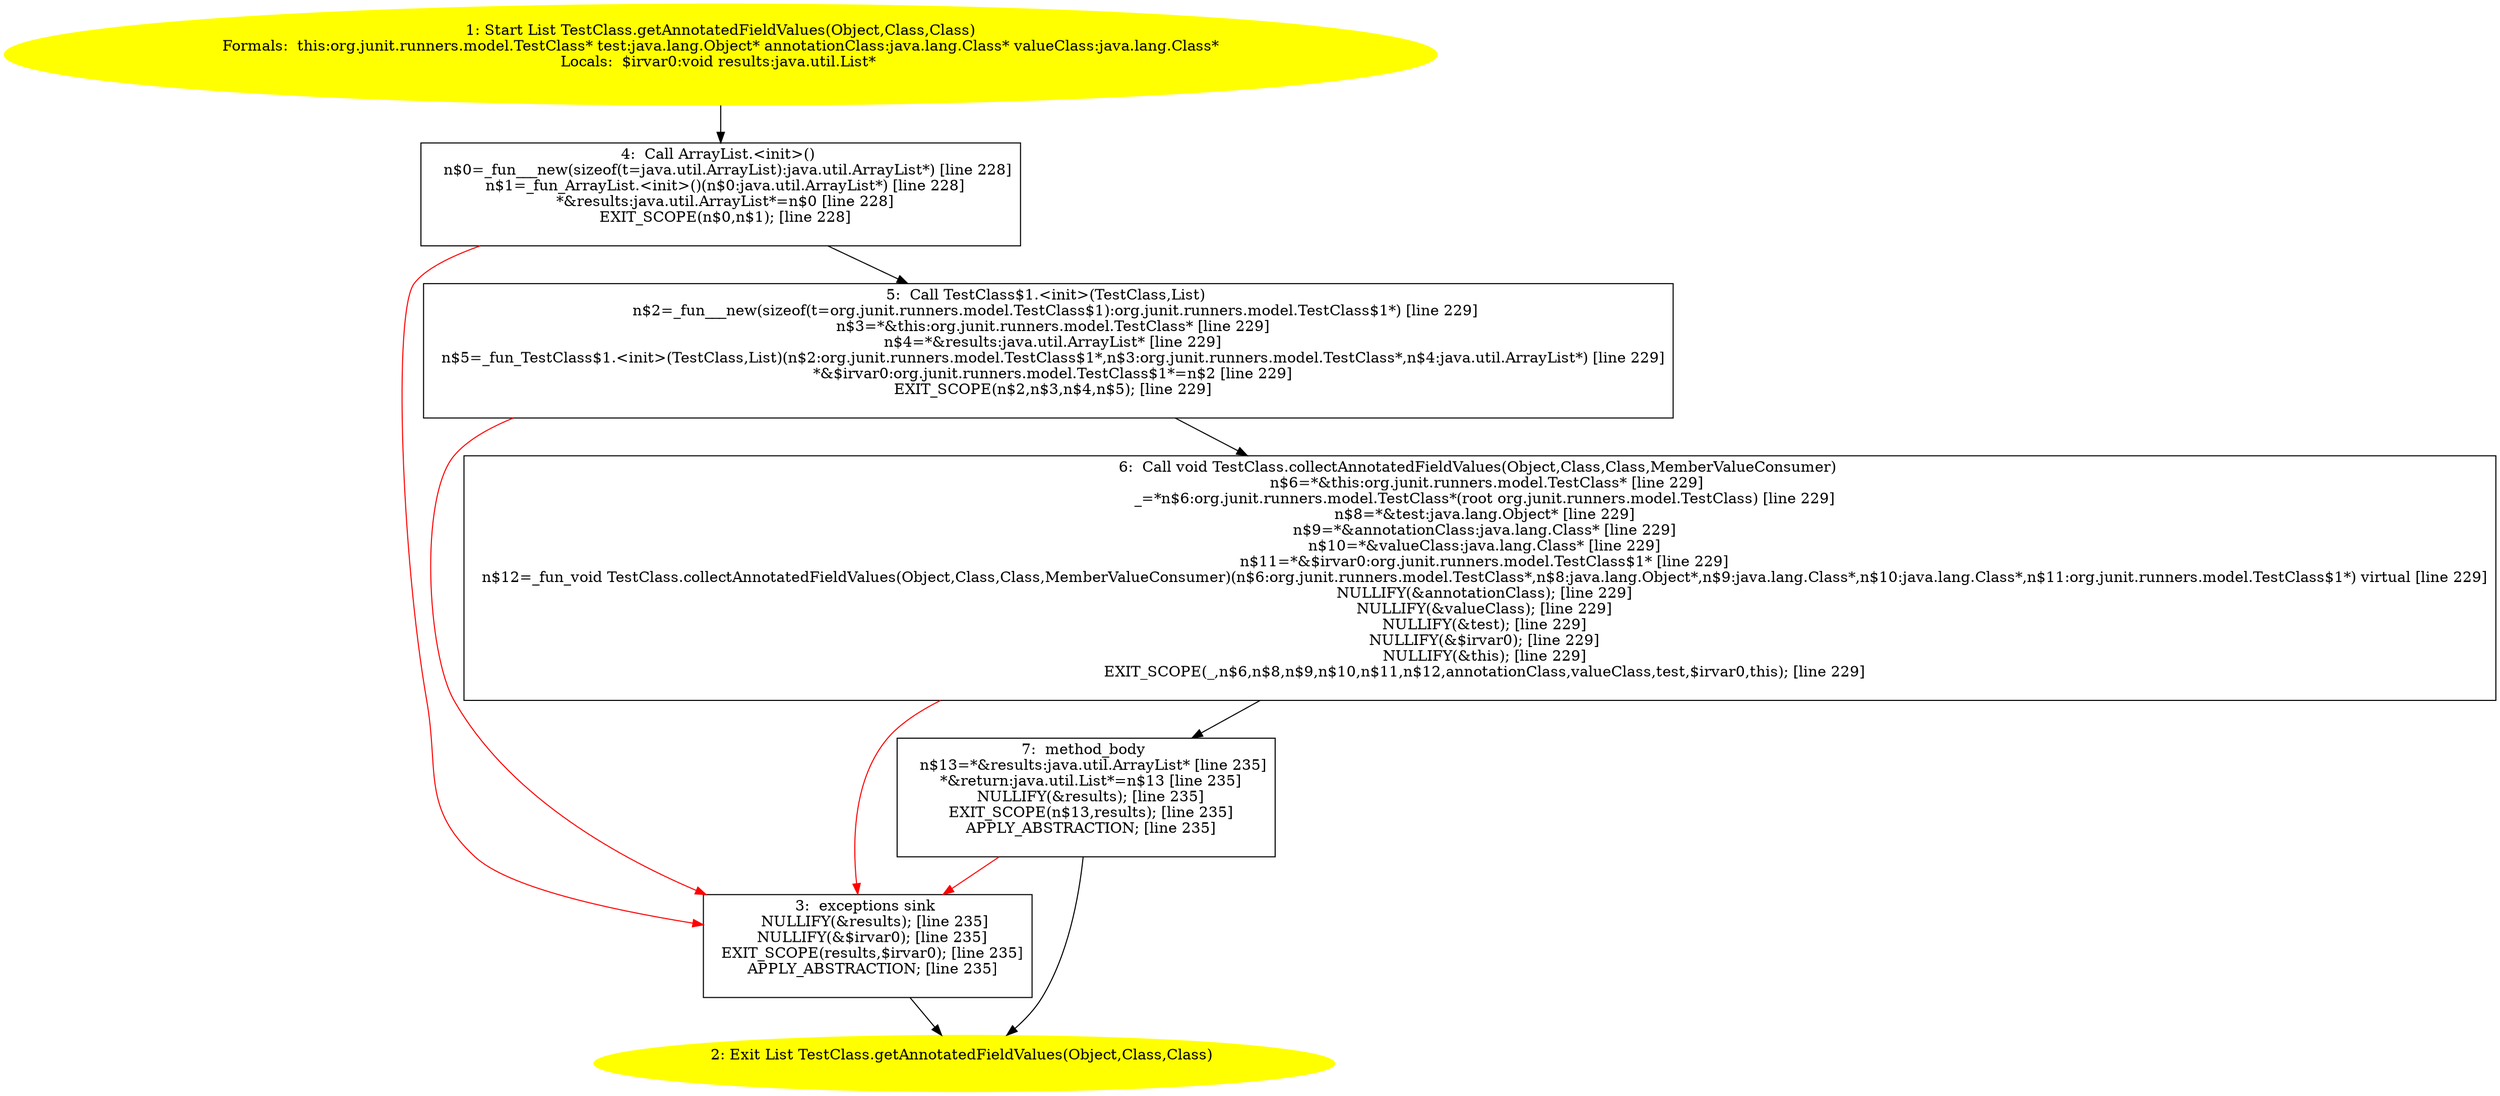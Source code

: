 /* @generated */
digraph cfg {
"org.junit.runners.model.TestClass.getAnnotatedFieldValues(java.lang.Object,java.lang.Class,java.lang.61af4cf2443830aac134560913e6052d_1" [label="1: Start List TestClass.getAnnotatedFieldValues(Object,Class,Class)\nFormals:  this:org.junit.runners.model.TestClass* test:java.lang.Object* annotationClass:java.lang.Class* valueClass:java.lang.Class*\nLocals:  $irvar0:void results:java.util.List* \n  " color=yellow style=filled]
	

	 "org.junit.runners.model.TestClass.getAnnotatedFieldValues(java.lang.Object,java.lang.Class,java.lang.61af4cf2443830aac134560913e6052d_1" -> "org.junit.runners.model.TestClass.getAnnotatedFieldValues(java.lang.Object,java.lang.Class,java.lang.61af4cf2443830aac134560913e6052d_4" ;
"org.junit.runners.model.TestClass.getAnnotatedFieldValues(java.lang.Object,java.lang.Class,java.lang.61af4cf2443830aac134560913e6052d_2" [label="2: Exit List TestClass.getAnnotatedFieldValues(Object,Class,Class) \n  " color=yellow style=filled]
	

"org.junit.runners.model.TestClass.getAnnotatedFieldValues(java.lang.Object,java.lang.Class,java.lang.61af4cf2443830aac134560913e6052d_3" [label="3:  exceptions sink \n   NULLIFY(&results); [line 235]\n  NULLIFY(&$irvar0); [line 235]\n  EXIT_SCOPE(results,$irvar0); [line 235]\n  APPLY_ABSTRACTION; [line 235]\n " shape="box"]
	

	 "org.junit.runners.model.TestClass.getAnnotatedFieldValues(java.lang.Object,java.lang.Class,java.lang.61af4cf2443830aac134560913e6052d_3" -> "org.junit.runners.model.TestClass.getAnnotatedFieldValues(java.lang.Object,java.lang.Class,java.lang.61af4cf2443830aac134560913e6052d_2" ;
"org.junit.runners.model.TestClass.getAnnotatedFieldValues(java.lang.Object,java.lang.Class,java.lang.61af4cf2443830aac134560913e6052d_4" [label="4:  Call ArrayList.<init>() \n   n$0=_fun___new(sizeof(t=java.util.ArrayList):java.util.ArrayList*) [line 228]\n  n$1=_fun_ArrayList.<init>()(n$0:java.util.ArrayList*) [line 228]\n  *&results:java.util.ArrayList*=n$0 [line 228]\n  EXIT_SCOPE(n$0,n$1); [line 228]\n " shape="box"]
	

	 "org.junit.runners.model.TestClass.getAnnotatedFieldValues(java.lang.Object,java.lang.Class,java.lang.61af4cf2443830aac134560913e6052d_4" -> "org.junit.runners.model.TestClass.getAnnotatedFieldValues(java.lang.Object,java.lang.Class,java.lang.61af4cf2443830aac134560913e6052d_5" ;
	 "org.junit.runners.model.TestClass.getAnnotatedFieldValues(java.lang.Object,java.lang.Class,java.lang.61af4cf2443830aac134560913e6052d_4" -> "org.junit.runners.model.TestClass.getAnnotatedFieldValues(java.lang.Object,java.lang.Class,java.lang.61af4cf2443830aac134560913e6052d_3" [color="red" ];
"org.junit.runners.model.TestClass.getAnnotatedFieldValues(java.lang.Object,java.lang.Class,java.lang.61af4cf2443830aac134560913e6052d_5" [label="5:  Call TestClass$1.<init>(TestClass,List) \n   n$2=_fun___new(sizeof(t=org.junit.runners.model.TestClass$1):org.junit.runners.model.TestClass$1*) [line 229]\n  n$3=*&this:org.junit.runners.model.TestClass* [line 229]\n  n$4=*&results:java.util.ArrayList* [line 229]\n  n$5=_fun_TestClass$1.<init>(TestClass,List)(n$2:org.junit.runners.model.TestClass$1*,n$3:org.junit.runners.model.TestClass*,n$4:java.util.ArrayList*) [line 229]\n  *&$irvar0:org.junit.runners.model.TestClass$1*=n$2 [line 229]\n  EXIT_SCOPE(n$2,n$3,n$4,n$5); [line 229]\n " shape="box"]
	

	 "org.junit.runners.model.TestClass.getAnnotatedFieldValues(java.lang.Object,java.lang.Class,java.lang.61af4cf2443830aac134560913e6052d_5" -> "org.junit.runners.model.TestClass.getAnnotatedFieldValues(java.lang.Object,java.lang.Class,java.lang.61af4cf2443830aac134560913e6052d_6" ;
	 "org.junit.runners.model.TestClass.getAnnotatedFieldValues(java.lang.Object,java.lang.Class,java.lang.61af4cf2443830aac134560913e6052d_5" -> "org.junit.runners.model.TestClass.getAnnotatedFieldValues(java.lang.Object,java.lang.Class,java.lang.61af4cf2443830aac134560913e6052d_3" [color="red" ];
"org.junit.runners.model.TestClass.getAnnotatedFieldValues(java.lang.Object,java.lang.Class,java.lang.61af4cf2443830aac134560913e6052d_6" [label="6:  Call void TestClass.collectAnnotatedFieldValues(Object,Class,Class,MemberValueConsumer) \n   n$6=*&this:org.junit.runners.model.TestClass* [line 229]\n  _=*n$6:org.junit.runners.model.TestClass*(root org.junit.runners.model.TestClass) [line 229]\n  n$8=*&test:java.lang.Object* [line 229]\n  n$9=*&annotationClass:java.lang.Class* [line 229]\n  n$10=*&valueClass:java.lang.Class* [line 229]\n  n$11=*&$irvar0:org.junit.runners.model.TestClass$1* [line 229]\n  n$12=_fun_void TestClass.collectAnnotatedFieldValues(Object,Class,Class,MemberValueConsumer)(n$6:org.junit.runners.model.TestClass*,n$8:java.lang.Object*,n$9:java.lang.Class*,n$10:java.lang.Class*,n$11:org.junit.runners.model.TestClass$1*) virtual [line 229]\n  NULLIFY(&annotationClass); [line 229]\n  NULLIFY(&valueClass); [line 229]\n  NULLIFY(&test); [line 229]\n  NULLIFY(&$irvar0); [line 229]\n  NULLIFY(&this); [line 229]\n  EXIT_SCOPE(_,n$6,n$8,n$9,n$10,n$11,n$12,annotationClass,valueClass,test,$irvar0,this); [line 229]\n " shape="box"]
	

	 "org.junit.runners.model.TestClass.getAnnotatedFieldValues(java.lang.Object,java.lang.Class,java.lang.61af4cf2443830aac134560913e6052d_6" -> "org.junit.runners.model.TestClass.getAnnotatedFieldValues(java.lang.Object,java.lang.Class,java.lang.61af4cf2443830aac134560913e6052d_7" ;
	 "org.junit.runners.model.TestClass.getAnnotatedFieldValues(java.lang.Object,java.lang.Class,java.lang.61af4cf2443830aac134560913e6052d_6" -> "org.junit.runners.model.TestClass.getAnnotatedFieldValues(java.lang.Object,java.lang.Class,java.lang.61af4cf2443830aac134560913e6052d_3" [color="red" ];
"org.junit.runners.model.TestClass.getAnnotatedFieldValues(java.lang.Object,java.lang.Class,java.lang.61af4cf2443830aac134560913e6052d_7" [label="7:  method_body \n   n$13=*&results:java.util.ArrayList* [line 235]\n  *&return:java.util.List*=n$13 [line 235]\n  NULLIFY(&results); [line 235]\n  EXIT_SCOPE(n$13,results); [line 235]\n  APPLY_ABSTRACTION; [line 235]\n " shape="box"]
	

	 "org.junit.runners.model.TestClass.getAnnotatedFieldValues(java.lang.Object,java.lang.Class,java.lang.61af4cf2443830aac134560913e6052d_7" -> "org.junit.runners.model.TestClass.getAnnotatedFieldValues(java.lang.Object,java.lang.Class,java.lang.61af4cf2443830aac134560913e6052d_2" ;
	 "org.junit.runners.model.TestClass.getAnnotatedFieldValues(java.lang.Object,java.lang.Class,java.lang.61af4cf2443830aac134560913e6052d_7" -> "org.junit.runners.model.TestClass.getAnnotatedFieldValues(java.lang.Object,java.lang.Class,java.lang.61af4cf2443830aac134560913e6052d_3" [color="red" ];
}
